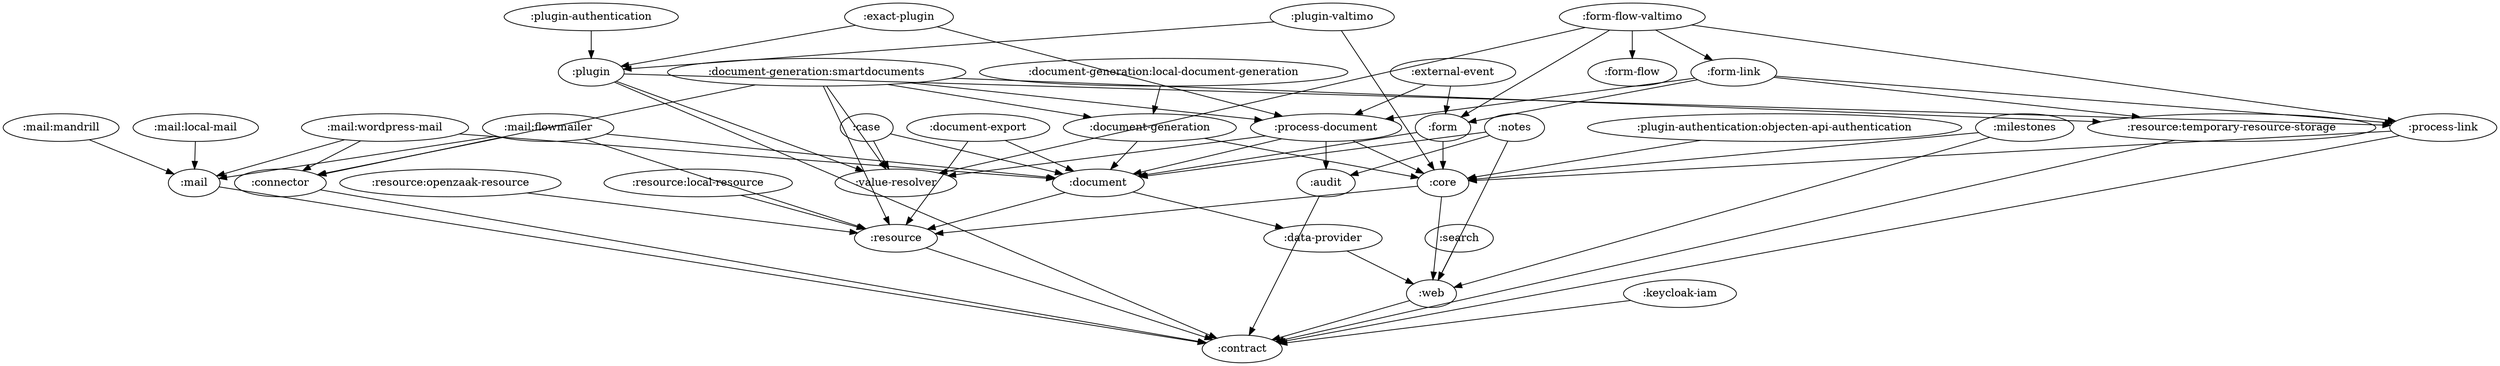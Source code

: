 digraph G {
splines="line"

":audit" -> ":contract"
//":besluit" -> ":resource:openzaak-resource"
":resource:openzaak-resource" -> ":resource"
//":resource:openzaak-resource" -> ":openzaak"
":resource" -> ":contract"
//":openzaak" -> ":connector"
//":openzaak" -> ":plugin"
//":openzaak" -> ":zgw:catalogi-api"
//":openzaak" -> ":zgw:besluiten-api"
":case" -> ":document"
":case" -> ":value-resolver"
":document" -> ":data-provider"
":document" -> ":resource"
":data-provider" -> ":web"
":connector" -> ":contract"
//":contactmoment" -> ":connector"
//":contactmoment" -> ":core"
//":contactmoment" -> ":klant"
//":contactmoment" -> ":mail"
":core" -> ":resource"
":core" -> ":web"
//":klant" -> ":openzaak"
":mail" -> ":contract"
":web" -> ":contract"
":document-export" -> ":document"
":document-export" -> ":resource"
":document-generation" -> ":core"
":document-generation" -> ":document"
":exact-plugin" -> ":process-document"
":exact-plugin" -> ":plugin"
":process-document" -> ":core"
":process-document" -> ":document"
":process-document" -> ":audit"
":process-document" -> ":value-resolver"
":plugin" -> ":process-link"
":plugin" -> ":contract"
":plugin" -> ":value-resolver"
":process-link" -> ":contract"
":process-link" -> ":core"
":external-event" -> ":process-document"
":external-event" -> ":form"
":form" -> ":core"
":form" -> ":document"
":form-flow-valtimo" -> ":form-flow"
":form-flow-valtimo" -> ":form"
":form-flow-valtimo" -> ":form-link"
":form-flow-valtimo" -> ":value-resolver"
":form-flow-valtimo" -> ":process-link"
":form-link" -> ":process-document"
":form-link" -> ":form"
":form-link" -> ":resource:temporary-resource-storage"
":form-link" -> ":process-link"
":resource:temporary-resource-storage" -> ":contract"
":keycloak-iam" -> ":contract"
//":zgw:catalogi-api" -> ":core"
//":zgw:catalogi-api" -> ":document"
//":zgw:catalogi-api" -> ":zgw"
//":zgw:besluiten-api" -> ":zgw:zaken-api"
":milestones" -> ":core"
":milestones" -> ":web"
":notes" -> ":audit"
":notes" -> ":document"
":notes" -> ":web"
//":objects-api" -> ":connector"
//":objects-api" -> ":process-document"
//":objects-api" -> ":klant"
//":objects-api" -> ":resource:openzaak-resource"
//":objects-api" -> ":value-resolver"
//":zgw" -> ":plugin"
//":zgw:zaken-api" -> ":process-document"
//":zgw:zaken-api" -> ":resource:temporary-resource-storage"
//":zgw:zaken-api" -> ":zgw:catalogi-api"
//":zgw:zaken-api" -> ":zgw:documenten-api"
":plugin-authentication" -> ":plugin"
":plugin-valtimo" -> ":plugin"
":plugin-valtimo" -> ":core"
":search" -> ":web"
//":search" -> ":zgw"
":document-generation:smartdocuments" -> ":connector"
":document-generation:smartdocuments" -> ":document-generation"
":document-generation:smartdocuments" -> ":process-document"
":document-generation:smartdocuments" -> ":resource"
":document-generation:smartdocuments" -> ":resource:temporary-resource-storage"
":document-generation:smartdocuments" -> ":value-resolver"
//":haalcentraal:haalcentraal-brp" -> ":core"
//":haalcentraal:haalcentraal-brp" -> ":connector"
":mail:local-mail" -> ":mail"
//":plugin-authentication:notificaties-api-authentication" -> ":openzaak"
//":plugin-authentication:notificaties-api-authentication" -> ":zgw:notificaties-api"
":plugin-authentication:objecten-api-authentication" -> ":core"
//":plugin-authentication:objecten-api-authentication" -> ":zgw:objecten-api"
//":zgw:documenten-api" -> ":resource:temporary-resource-storage"
//":zgw:documenten-api" -> ":zgw:catalogi-api"
//":zgw:notificaties-api" -> ":contract"
//":zgw:notificaties-api" -> ":plugin"
//":zgw:object-management" -> ":web"
//":zgw:object-management" -> ":search"
//":zgw:object-management" -> ":plugin-authentication:objecten-api-authentication"
//":zgw:objecten-api" -> ":form"
//":zgw:objecten-api" -> ":zgw:zaken-api"
//":zgw:objecten-api" -> ":zgw:objecttypen-api"
//":zgw:objecttypen-api" -> ":plugin"
//":zgw:portaaltaak" -> ":process-document"
//":zgw:portaaltaak" -> ":zgw:object-management"
//":zgw:portaaltaak" -> ":zgw:notificaties-api"
//":zgw:verzoek" -> ":process-document"
//":zgw:verzoek" -> ":plugin-authentication:notificaties-api-authentication"
//":zgw:verzoek" -> ":zgw:object-management"
":document-generation:local-document-generation" -> ":document-generation"
":resource:local-resource" -> ":resource"
":mail:flowmailer" -> ":mail"
":mail:flowmailer" -> ":connector"
":mail:flowmailer" -> ":document"
":mail:flowmailer" -> ":resource"
":mail:mandrill" -> ":mail"
":mail:wordpress-mail" -> ":mail"
":mail:wordpress-mail" -> ":connector"
":mail:wordpress-mail" -> ":document"
}